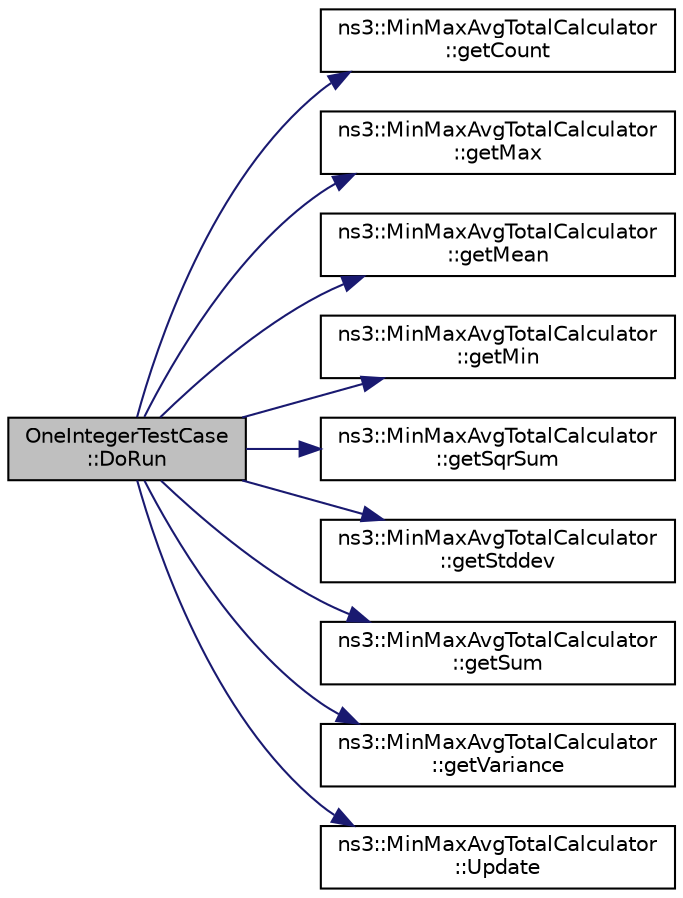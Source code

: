 digraph "OneIntegerTestCase::DoRun"
{
 // LATEX_PDF_SIZE
  edge [fontname="Helvetica",fontsize="10",labelfontname="Helvetica",labelfontsize="10"];
  node [fontname="Helvetica",fontsize="10",shape=record];
  rankdir="LR";
  Node1 [label="OneIntegerTestCase\l::DoRun",height=0.2,width=0.4,color="black", fillcolor="grey75", style="filled", fontcolor="black",tooltip="Implementation to actually run this TestCase."];
  Node1 -> Node2 [color="midnightblue",fontsize="10",style="solid",fontname="Helvetica"];
  Node2 [label="ns3::MinMaxAvgTotalCalculator\l::getCount",height=0.2,width=0.4,color="black", fillcolor="white", style="filled",URL="$classns3_1_1_min_max_avg_total_calculator.html#a68e92f0bea0031e8f3266ab08c55fe09",tooltip="Returns the count."];
  Node1 -> Node3 [color="midnightblue",fontsize="10",style="solid",fontname="Helvetica"];
  Node3 [label="ns3::MinMaxAvgTotalCalculator\l::getMax",height=0.2,width=0.4,color="black", fillcolor="white", style="filled",URL="$classns3_1_1_min_max_avg_total_calculator.html#aaa842364bae825759a622237027c2cdc",tooltip="Returns the maximum value."];
  Node1 -> Node4 [color="midnightblue",fontsize="10",style="solid",fontname="Helvetica"];
  Node4 [label="ns3::MinMaxAvgTotalCalculator\l::getMean",height=0.2,width=0.4,color="black", fillcolor="white", style="filled",URL="$classns3_1_1_min_max_avg_total_calculator.html#a8bafc9b67d19e9ed94d5fd68e0772d46",tooltip="Returns the mean value."];
  Node1 -> Node5 [color="midnightblue",fontsize="10",style="solid",fontname="Helvetica"];
  Node5 [label="ns3::MinMaxAvgTotalCalculator\l::getMin",height=0.2,width=0.4,color="black", fillcolor="white", style="filled",URL="$classns3_1_1_min_max_avg_total_calculator.html#ac0e6f7d14862901bc0ff45fe213a72db",tooltip="Returns the minimum value."];
  Node1 -> Node6 [color="midnightblue",fontsize="10",style="solid",fontname="Helvetica"];
  Node6 [label="ns3::MinMaxAvgTotalCalculator\l::getSqrSum",height=0.2,width=0.4,color="black", fillcolor="white", style="filled",URL="$classns3_1_1_min_max_avg_total_calculator.html#a010ce11e76eca08e1dc75cc200ce72f8",tooltip="Returns the sum of squares."];
  Node1 -> Node7 [color="midnightblue",fontsize="10",style="solid",fontname="Helvetica"];
  Node7 [label="ns3::MinMaxAvgTotalCalculator\l::getStddev",height=0.2,width=0.4,color="black", fillcolor="white", style="filled",URL="$classns3_1_1_min_max_avg_total_calculator.html#a7b59847f08f1d74824836c5fb9326b97",tooltip="Returns the standard deviation."];
  Node1 -> Node8 [color="midnightblue",fontsize="10",style="solid",fontname="Helvetica"];
  Node8 [label="ns3::MinMaxAvgTotalCalculator\l::getSum",height=0.2,width=0.4,color="black", fillcolor="white", style="filled",URL="$classns3_1_1_min_max_avg_total_calculator.html#a729f6a00a65a98c05eeb569bed37a9d5",tooltip="Returns the sum."];
  Node1 -> Node9 [color="midnightblue",fontsize="10",style="solid",fontname="Helvetica"];
  Node9 [label="ns3::MinMaxAvgTotalCalculator\l::getVariance",height=0.2,width=0.4,color="black", fillcolor="white", style="filled",URL="$classns3_1_1_min_max_avg_total_calculator.html#aa25ec6231bbf9f144f3a44fd4b260c4e",tooltip="Returns the current variance."];
  Node1 -> Node10 [color="midnightblue",fontsize="10",style="solid",fontname="Helvetica"];
  Node10 [label="ns3::MinMaxAvgTotalCalculator\l::Update",height=0.2,width=0.4,color="black", fillcolor="white", style="filled",URL="$classns3_1_1_min_max_avg_total_calculator.html#acad1745a8441535648ae95c7037a96e1",tooltip="Updates all variables of MinMaxAvgTotalCalculator."];
}
